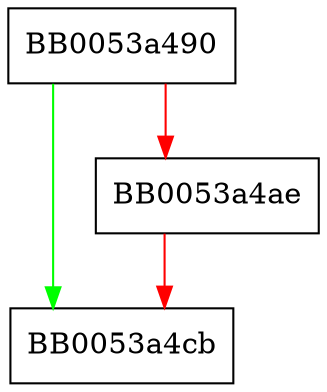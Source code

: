 digraph BIO_new_fp {
  node [shape="box"];
  graph [splines=ortho];
  BB0053a490 -> BB0053a4cb [color="green"];
  BB0053a490 -> BB0053a4ae [color="red"];
  BB0053a4ae -> BB0053a4cb [color="red"];
}